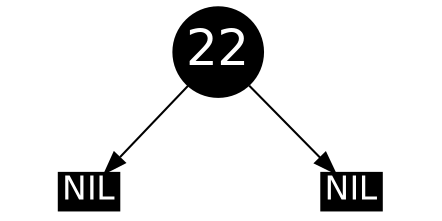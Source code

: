 digraph G {
graph [ratio=.48; ordering="out"];
node [style=filled, color=black, shape=circle, width=.6
fontname=Helvetica, fontweight=bold, fontcolor=white,
fontsize=24, fixedsize=true];


n1, n2
 [label="NIL", shape=record, width=.4,height=.25, fontsize=16];

22 -> n1, n2;

}
